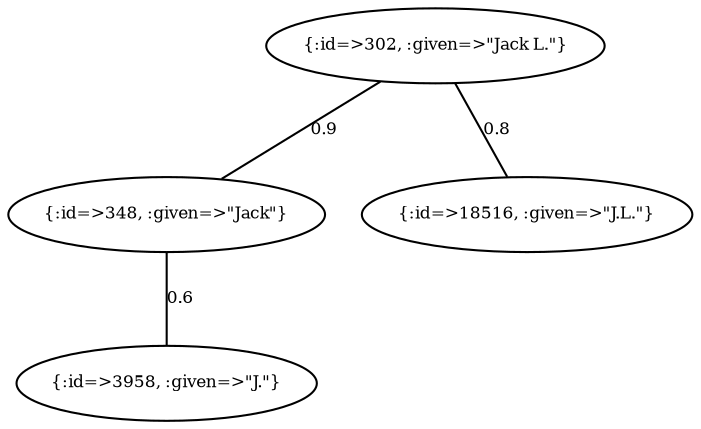 graph Collector__WeightedGraph {
    "{:id=>302, :given=>\"Jack L.\"}" [
        fontsize = 8,
        label = "{:id=>302, :given=>\"Jack L.\"}"
    ]

    "{:id=>348, :given=>\"Jack\"}" [
        fontsize = 8,
        label = "{:id=>348, :given=>\"Jack\"}"
    ]

    "{:id=>3958, :given=>\"J.\"}" [
        fontsize = 8,
        label = "{:id=>3958, :given=>\"J.\"}"
    ]

    "{:id=>18516, :given=>\"J.L.\"}" [
        fontsize = 8,
        label = "{:id=>18516, :given=>\"J.L.\"}"
    ]

    "{:id=>302, :given=>\"Jack L.\"}" -- "{:id=>348, :given=>\"Jack\"}" [
        fontsize = 8,
        label = 0.9
    ]

    "{:id=>302, :given=>\"Jack L.\"}" -- "{:id=>18516, :given=>\"J.L.\"}" [
        fontsize = 8,
        label = 0.8
    ]

    "{:id=>348, :given=>\"Jack\"}" -- "{:id=>3958, :given=>\"J.\"}" [
        fontsize = 8,
        label = 0.6
    ]
}
